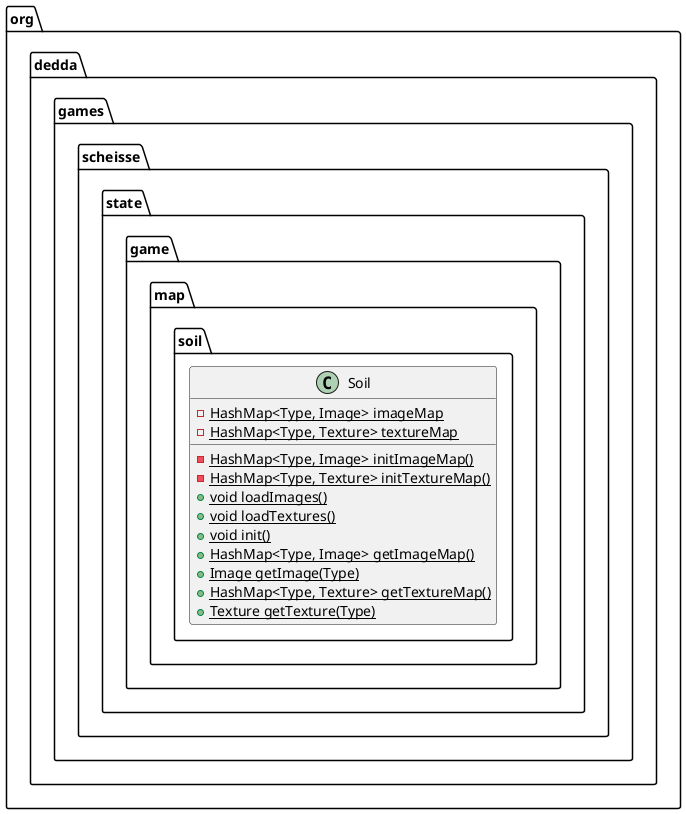 @startuml
class org.dedda.games.scheisse.state.game.map.soil.Soil{
    - {static} HashMap<Type, Image> imageMap
    - {static} HashMap<Type, Texture> textureMap
    - {static} HashMap<Type, Image> initImageMap()
    - {static} HashMap<Type, Texture> initTextureMap()
    + {static} void loadImages()
    + {static} void loadTextures()
    + {static} void init()
    + {static} HashMap<Type, Image> getImageMap()
    + {static} Image getImage(Type)
    + {static} HashMap<Type, Texture> getTextureMap()
    + {static} Texture getTexture(Type)
}
@enduml